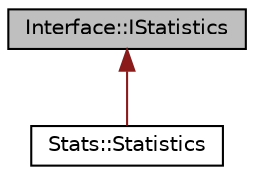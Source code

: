 digraph "Interface::IStatistics"
{
 // LATEX_PDF_SIZE
  edge [fontname="Helvetica",fontsize="10",labelfontname="Helvetica",labelfontsize="10"];
  node [fontname="Helvetica",fontsize="10",shape=record];
  Node1 [label="Interface::IStatistics",height=0.2,width=0.4,color="black", fillcolor="grey75", style="filled", fontcolor="black",tooltip="StatisticsIF is an interface, which defines an object that manages scoring statistics."];
  Node1 -> Node2 [dir="back",color="firebrick4",fontsize="10",style="solid",fontname="Helvetica"];
  Node2 [label="Stats::Statistics",height=0.2,width=0.4,color="black", fillcolor="white", style="filled",URL="$class_stats_1_1_statistics.html",tooltip="The Statistics class @inherits iStatistic."];
}
